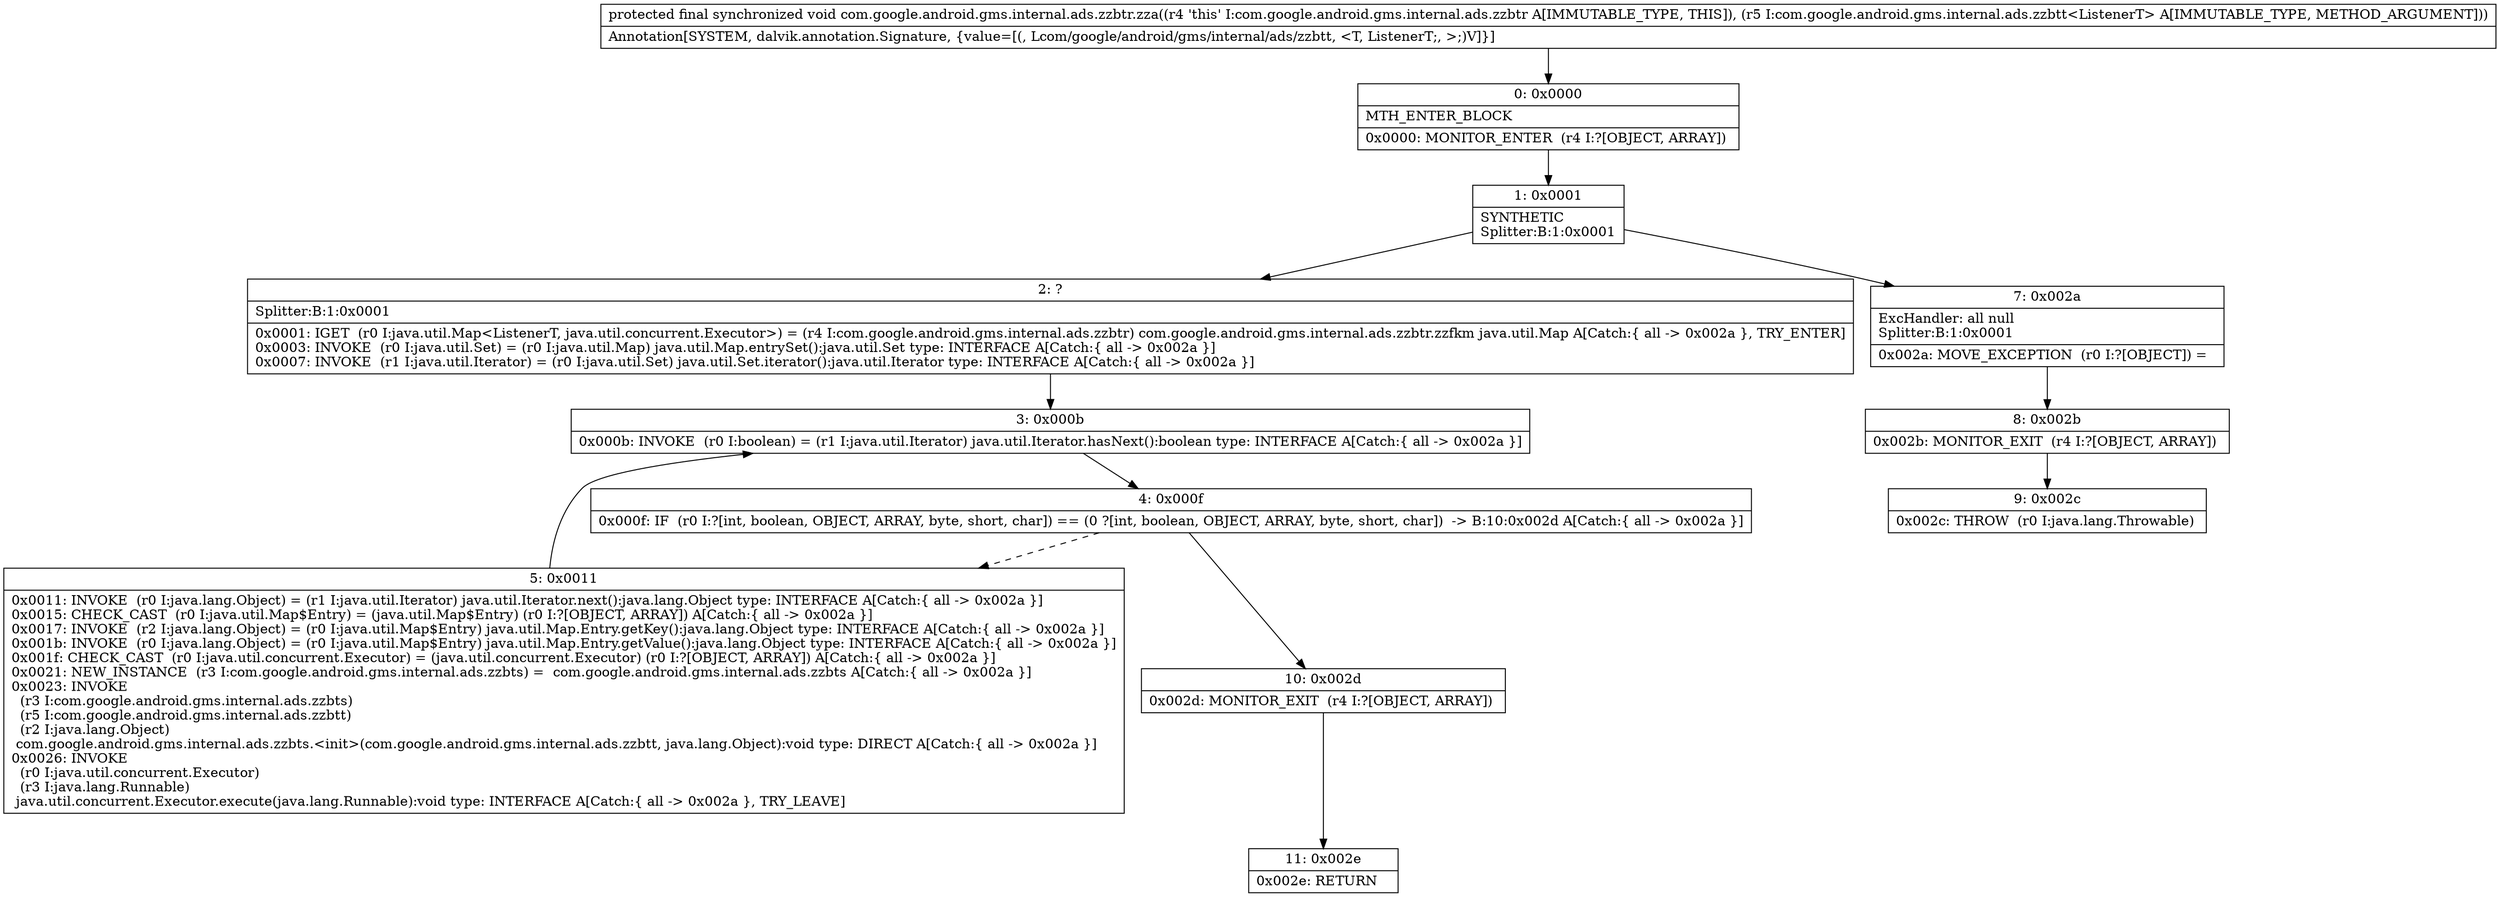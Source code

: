 digraph "CFG forcom.google.android.gms.internal.ads.zzbtr.zza(Lcom\/google\/android\/gms\/internal\/ads\/zzbtt;)V" {
Node_0 [shape=record,label="{0\:\ 0x0000|MTH_ENTER_BLOCK\l|0x0000: MONITOR_ENTER  (r4 I:?[OBJECT, ARRAY]) \l}"];
Node_1 [shape=record,label="{1\:\ 0x0001|SYNTHETIC\lSplitter:B:1:0x0001\l}"];
Node_2 [shape=record,label="{2\:\ ?|Splitter:B:1:0x0001\l|0x0001: IGET  (r0 I:java.util.Map\<ListenerT, java.util.concurrent.Executor\>) = (r4 I:com.google.android.gms.internal.ads.zzbtr) com.google.android.gms.internal.ads.zzbtr.zzfkm java.util.Map A[Catch:\{ all \-\> 0x002a \}, TRY_ENTER]\l0x0003: INVOKE  (r0 I:java.util.Set) = (r0 I:java.util.Map) java.util.Map.entrySet():java.util.Set type: INTERFACE A[Catch:\{ all \-\> 0x002a \}]\l0x0007: INVOKE  (r1 I:java.util.Iterator) = (r0 I:java.util.Set) java.util.Set.iterator():java.util.Iterator type: INTERFACE A[Catch:\{ all \-\> 0x002a \}]\l}"];
Node_3 [shape=record,label="{3\:\ 0x000b|0x000b: INVOKE  (r0 I:boolean) = (r1 I:java.util.Iterator) java.util.Iterator.hasNext():boolean type: INTERFACE A[Catch:\{ all \-\> 0x002a \}]\l}"];
Node_4 [shape=record,label="{4\:\ 0x000f|0x000f: IF  (r0 I:?[int, boolean, OBJECT, ARRAY, byte, short, char]) == (0 ?[int, boolean, OBJECT, ARRAY, byte, short, char])  \-\> B:10:0x002d A[Catch:\{ all \-\> 0x002a \}]\l}"];
Node_5 [shape=record,label="{5\:\ 0x0011|0x0011: INVOKE  (r0 I:java.lang.Object) = (r1 I:java.util.Iterator) java.util.Iterator.next():java.lang.Object type: INTERFACE A[Catch:\{ all \-\> 0x002a \}]\l0x0015: CHECK_CAST  (r0 I:java.util.Map$Entry) = (java.util.Map$Entry) (r0 I:?[OBJECT, ARRAY]) A[Catch:\{ all \-\> 0x002a \}]\l0x0017: INVOKE  (r2 I:java.lang.Object) = (r0 I:java.util.Map$Entry) java.util.Map.Entry.getKey():java.lang.Object type: INTERFACE A[Catch:\{ all \-\> 0x002a \}]\l0x001b: INVOKE  (r0 I:java.lang.Object) = (r0 I:java.util.Map$Entry) java.util.Map.Entry.getValue():java.lang.Object type: INTERFACE A[Catch:\{ all \-\> 0x002a \}]\l0x001f: CHECK_CAST  (r0 I:java.util.concurrent.Executor) = (java.util.concurrent.Executor) (r0 I:?[OBJECT, ARRAY]) A[Catch:\{ all \-\> 0x002a \}]\l0x0021: NEW_INSTANCE  (r3 I:com.google.android.gms.internal.ads.zzbts) =  com.google.android.gms.internal.ads.zzbts A[Catch:\{ all \-\> 0x002a \}]\l0x0023: INVOKE  \l  (r3 I:com.google.android.gms.internal.ads.zzbts)\l  (r5 I:com.google.android.gms.internal.ads.zzbtt)\l  (r2 I:java.lang.Object)\l com.google.android.gms.internal.ads.zzbts.\<init\>(com.google.android.gms.internal.ads.zzbtt, java.lang.Object):void type: DIRECT A[Catch:\{ all \-\> 0x002a \}]\l0x0026: INVOKE  \l  (r0 I:java.util.concurrent.Executor)\l  (r3 I:java.lang.Runnable)\l java.util.concurrent.Executor.execute(java.lang.Runnable):void type: INTERFACE A[Catch:\{ all \-\> 0x002a \}, TRY_LEAVE]\l}"];
Node_7 [shape=record,label="{7\:\ 0x002a|ExcHandler: all null\lSplitter:B:1:0x0001\l|0x002a: MOVE_EXCEPTION  (r0 I:?[OBJECT]) =  \l}"];
Node_8 [shape=record,label="{8\:\ 0x002b|0x002b: MONITOR_EXIT  (r4 I:?[OBJECT, ARRAY]) \l}"];
Node_9 [shape=record,label="{9\:\ 0x002c|0x002c: THROW  (r0 I:java.lang.Throwable) \l}"];
Node_10 [shape=record,label="{10\:\ 0x002d|0x002d: MONITOR_EXIT  (r4 I:?[OBJECT, ARRAY]) \l}"];
Node_11 [shape=record,label="{11\:\ 0x002e|0x002e: RETURN   \l}"];
MethodNode[shape=record,label="{protected final synchronized void com.google.android.gms.internal.ads.zzbtr.zza((r4 'this' I:com.google.android.gms.internal.ads.zzbtr A[IMMUTABLE_TYPE, THIS]), (r5 I:com.google.android.gms.internal.ads.zzbtt\<ListenerT\> A[IMMUTABLE_TYPE, METHOD_ARGUMENT]))  | Annotation[SYSTEM, dalvik.annotation.Signature, \{value=[(, Lcom\/google\/android\/gms\/internal\/ads\/zzbtt, \<T, ListenerT;, \>;)V]\}]\l}"];
MethodNode -> Node_0;
Node_0 -> Node_1;
Node_1 -> Node_2;
Node_1 -> Node_7;
Node_2 -> Node_3;
Node_3 -> Node_4;
Node_4 -> Node_5[style=dashed];
Node_4 -> Node_10;
Node_5 -> Node_3;
Node_7 -> Node_8;
Node_8 -> Node_9;
Node_10 -> Node_11;
}

